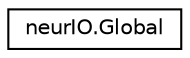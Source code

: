 digraph "Graphical Class Hierarchy"
{
  edge [fontname="Helvetica",fontsize="10",labelfontname="Helvetica",labelfontsize="10"];
  node [fontname="Helvetica",fontsize="10",shape=record];
  rankdir="LR";
  Node0 [label="neurIO.Global",height=0.2,width=0.4,color="black", fillcolor="white", style="filled",URL="$d4/dfa/classneur_i_o_1_1_global.html"];
}
